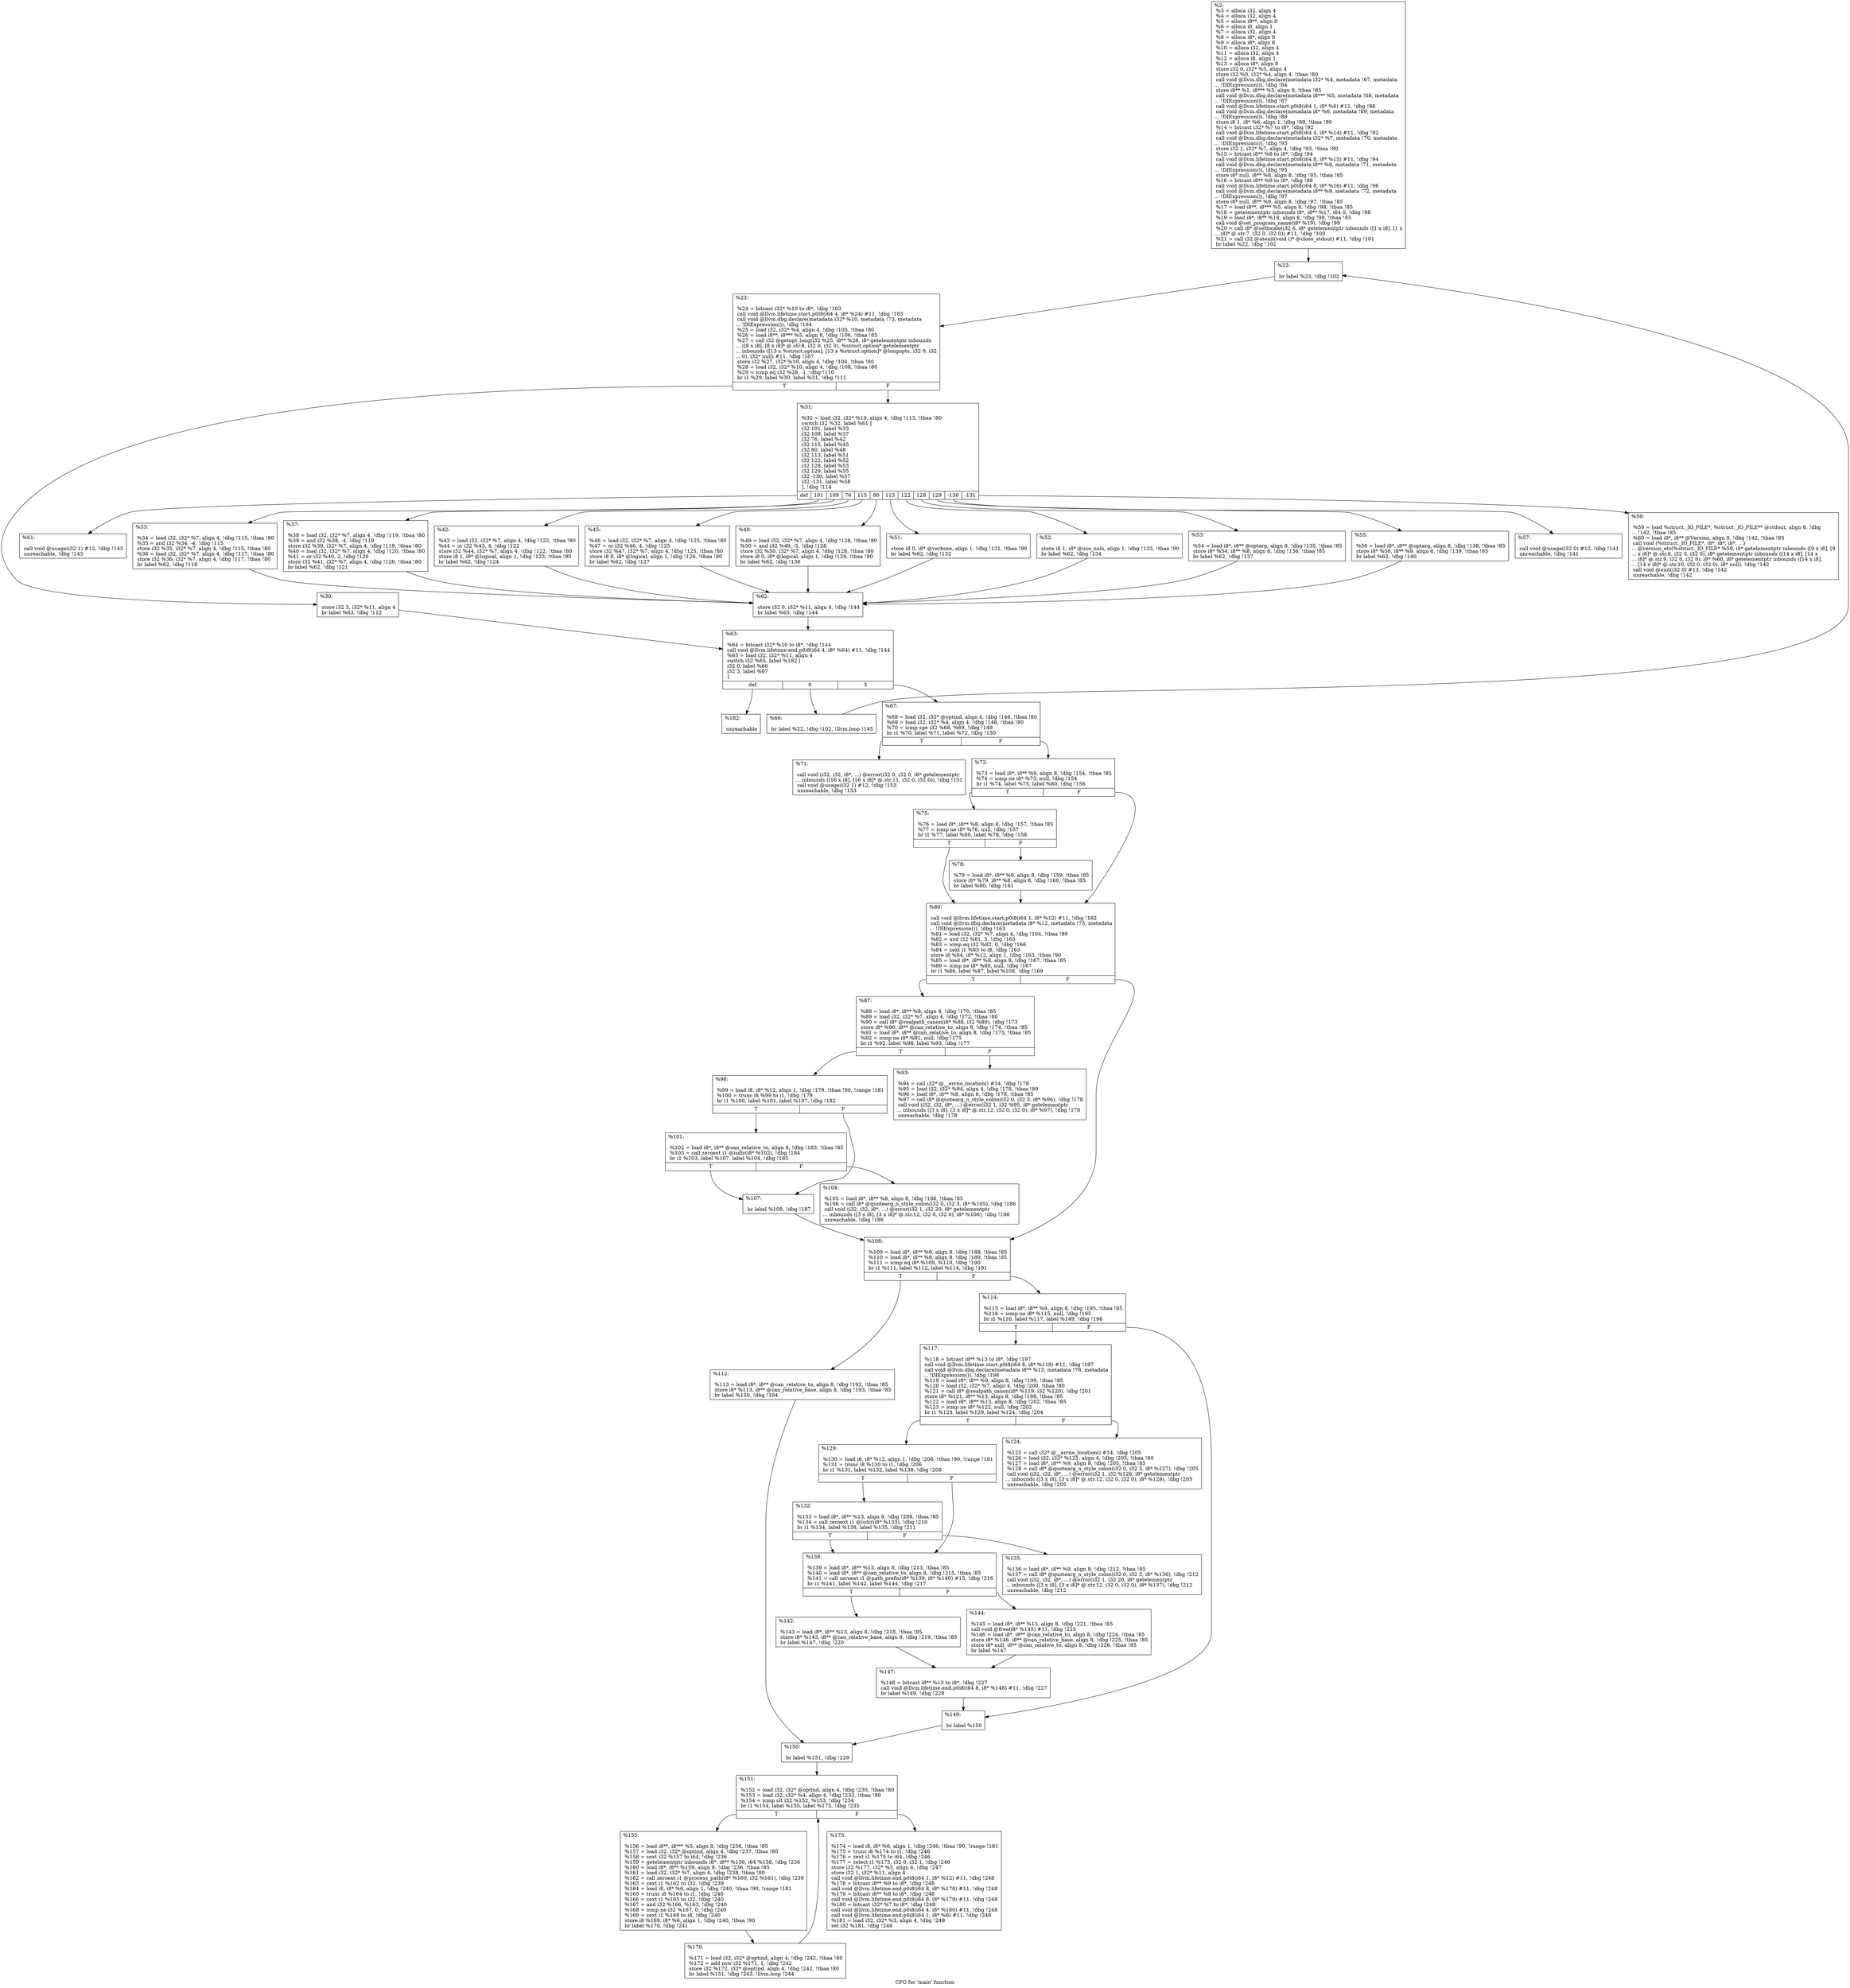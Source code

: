 digraph "CFG for 'main' function" {
	label="CFG for 'main' function";

	Node0xc2d980 [shape=record,label="{%2:\l  %3 = alloca i32, align 4\l  %4 = alloca i32, align 4\l  %5 = alloca i8**, align 8\l  %6 = alloca i8, align 1\l  %7 = alloca i32, align 4\l  %8 = alloca i8*, align 8\l  %9 = alloca i8*, align 8\l  %10 = alloca i32, align 4\l  %11 = alloca i32, align 4\l  %12 = alloca i8, align 1\l  %13 = alloca i8*, align 8\l  store i32 0, i32* %3, align 4\l  store i32 %0, i32* %4, align 4, !tbaa !80\l  call void @llvm.dbg.declare(metadata i32* %4, metadata !67, metadata\l... !DIExpression()), !dbg !84\l  store i8** %1, i8*** %5, align 8, !tbaa !85\l  call void @llvm.dbg.declare(metadata i8*** %5, metadata !68, metadata\l... !DIExpression()), !dbg !87\l  call void @llvm.lifetime.start.p0i8(i64 1, i8* %6) #11, !dbg !88\l  call void @llvm.dbg.declare(metadata i8* %6, metadata !69, metadata\l... !DIExpression()), !dbg !89\l  store i8 1, i8* %6, align 1, !dbg !89, !tbaa !90\l  %14 = bitcast i32* %7 to i8*, !dbg !92\l  call void @llvm.lifetime.start.p0i8(i64 4, i8* %14) #11, !dbg !92\l  call void @llvm.dbg.declare(metadata i32* %7, metadata !70, metadata\l... !DIExpression()), !dbg !93\l  store i32 1, i32* %7, align 4, !dbg !93, !tbaa !80\l  %15 = bitcast i8** %8 to i8*, !dbg !94\l  call void @llvm.lifetime.start.p0i8(i64 8, i8* %15) #11, !dbg !94\l  call void @llvm.dbg.declare(metadata i8** %8, metadata !71, metadata\l... !DIExpression()), !dbg !95\l  store i8* null, i8** %8, align 8, !dbg !95, !tbaa !85\l  %16 = bitcast i8** %9 to i8*, !dbg !96\l  call void @llvm.lifetime.start.p0i8(i64 8, i8* %16) #11, !dbg !96\l  call void @llvm.dbg.declare(metadata i8** %9, metadata !72, metadata\l... !DIExpression()), !dbg !97\l  store i8* null, i8** %9, align 8, !dbg !97, !tbaa !85\l  %17 = load i8**, i8*** %5, align 8, !dbg !98, !tbaa !85\l  %18 = getelementptr inbounds i8*, i8** %17, i64 0, !dbg !98\l  %19 = load i8*, i8** %18, align 8, !dbg !98, !tbaa !85\l  call void @set_program_name(i8* %19), !dbg !99\l  %20 = call i8* @setlocale(i32 6, i8* getelementptr inbounds ([1 x i8], [1 x\l... i8]* @.str.7, i32 0, i32 0)) #11, !dbg !100\l  %21 = call i32 @atexit(void ()* @close_stdout) #11, !dbg !101\l  br label %22, !dbg !102\l}"];
	Node0xc2d980 -> Node0xc2d9d0;
	Node0xc2d9d0 [shape=record,label="{%22:\l\l  br label %23, !dbg !102\l}"];
	Node0xc2d9d0 -> Node0xc2da20;
	Node0xc2da20 [shape=record,label="{%23:\l\l  %24 = bitcast i32* %10 to i8*, !dbg !103\l  call void @llvm.lifetime.start.p0i8(i64 4, i8* %24) #11, !dbg !103\l  call void @llvm.dbg.declare(metadata i32* %10, metadata !73, metadata\l... !DIExpression()), !dbg !104\l  %25 = load i32, i32* %4, align 4, !dbg !105, !tbaa !80\l  %26 = load i8**, i8*** %5, align 8, !dbg !106, !tbaa !85\l  %27 = call i32 @getopt_long(i32 %25, i8** %26, i8* getelementptr inbounds\l... ([8 x i8], [8 x i8]* @.str.8, i32 0, i32 0), %struct.option* getelementptr\l... inbounds ([13 x %struct.option], [13 x %struct.option]* @longopts, i32 0, i32\l... 0), i32* null) #11, !dbg !107\l  store i32 %27, i32* %10, align 4, !dbg !104, !tbaa !80\l  %28 = load i32, i32* %10, align 4, !dbg !108, !tbaa !80\l  %29 = icmp eq i32 %28, -1, !dbg !110\l  br i1 %29, label %30, label %31, !dbg !111\l|{<s0>T|<s1>F}}"];
	Node0xc2da20:s0 -> Node0xc2da70;
	Node0xc2da20:s1 -> Node0xc2dac0;
	Node0xc2da70 [shape=record,label="{%30:\l\l  store i32 3, i32* %11, align 4\l  br label %63, !dbg !112\l}"];
	Node0xc2da70 -> Node0xc2df20;
	Node0xc2dac0 [shape=record,label="{%31:\l\l  %32 = load i32, i32* %10, align 4, !dbg !113, !tbaa !80\l  switch i32 %32, label %61 [\l    i32 101, label %33\l    i32 109, label %37\l    i32 76, label %42\l    i32 115, label %45\l    i32 80, label %48\l    i32 113, label %51\l    i32 122, label %52\l    i32 128, label %53\l    i32 129, label %55\l    i32 -130, label %57\l    i32 -131, label %58\l  ], !dbg !114\l|{<s0>def|<s1>101|<s2>109|<s3>76|<s4>115|<s5>80|<s6>113|<s7>122|<s8>128|<s9>129|<s10>-130|<s11>-131}}"];
	Node0xc2dac0:s0 -> Node0xc2de80;
	Node0xc2dac0:s1 -> Node0xc2db10;
	Node0xc2dac0:s2 -> Node0xc2db60;
	Node0xc2dac0:s3 -> Node0xc2dbb0;
	Node0xc2dac0:s4 -> Node0xc2dc00;
	Node0xc2dac0:s5 -> Node0xc2dc50;
	Node0xc2dac0:s6 -> Node0xc2dca0;
	Node0xc2dac0:s7 -> Node0xc2dcf0;
	Node0xc2dac0:s8 -> Node0xc2dd40;
	Node0xc2dac0:s9 -> Node0xc2dd90;
	Node0xc2dac0:s10 -> Node0xc2dde0;
	Node0xc2dac0:s11 -> Node0xc2de30;
	Node0xc2db10 [shape=record,label="{%33:\l\l  %34 = load i32, i32* %7, align 4, !dbg !115, !tbaa !80\l  %35 = and i32 %34, -4, !dbg !115\l  store i32 %35, i32* %7, align 4, !dbg !115, !tbaa !80\l  %36 = load i32, i32* %7, align 4, !dbg !117, !tbaa !80\l  store i32 %36, i32* %7, align 4, !dbg !117, !tbaa !80\l  br label %62, !dbg !118\l}"];
	Node0xc2db10 -> Node0xc2ded0;
	Node0xc2db60 [shape=record,label="{%37:\l\l  %38 = load i32, i32* %7, align 4, !dbg !119, !tbaa !80\l  %39 = and i32 %38, -4, !dbg !119\l  store i32 %39, i32* %7, align 4, !dbg !119, !tbaa !80\l  %40 = load i32, i32* %7, align 4, !dbg !120, !tbaa !80\l  %41 = or i32 %40, 2, !dbg !120\l  store i32 %41, i32* %7, align 4, !dbg !120, !tbaa !80\l  br label %62, !dbg !121\l}"];
	Node0xc2db60 -> Node0xc2ded0;
	Node0xc2dbb0 [shape=record,label="{%42:\l\l  %43 = load i32, i32* %7, align 4, !dbg !122, !tbaa !80\l  %44 = or i32 %43, 4, !dbg !122\l  store i32 %44, i32* %7, align 4, !dbg !122, !tbaa !80\l  store i8 1, i8* @logical, align 1, !dbg !123, !tbaa !90\l  br label %62, !dbg !124\l}"];
	Node0xc2dbb0 -> Node0xc2ded0;
	Node0xc2dc00 [shape=record,label="{%45:\l\l  %46 = load i32, i32* %7, align 4, !dbg !125, !tbaa !80\l  %47 = or i32 %46, 4, !dbg !125\l  store i32 %47, i32* %7, align 4, !dbg !125, !tbaa !80\l  store i8 0, i8* @logical, align 1, !dbg !126, !tbaa !90\l  br label %62, !dbg !127\l}"];
	Node0xc2dc00 -> Node0xc2ded0;
	Node0xc2dc50 [shape=record,label="{%48:\l\l  %49 = load i32, i32* %7, align 4, !dbg !128, !tbaa !80\l  %50 = and i32 %49, -5, !dbg !128\l  store i32 %50, i32* %7, align 4, !dbg !128, !tbaa !80\l  store i8 0, i8* @logical, align 1, !dbg !129, !tbaa !90\l  br label %62, !dbg !130\l}"];
	Node0xc2dc50 -> Node0xc2ded0;
	Node0xc2dca0 [shape=record,label="{%51:\l\l  store i8 0, i8* @verbose, align 1, !dbg !131, !tbaa !90\l  br label %62, !dbg !132\l}"];
	Node0xc2dca0 -> Node0xc2ded0;
	Node0xc2dcf0 [shape=record,label="{%52:\l\l  store i8 1, i8* @use_nuls, align 1, !dbg !133, !tbaa !90\l  br label %62, !dbg !134\l}"];
	Node0xc2dcf0 -> Node0xc2ded0;
	Node0xc2dd40 [shape=record,label="{%53:\l\l  %54 = load i8*, i8** @optarg, align 8, !dbg !135, !tbaa !85\l  store i8* %54, i8** %8, align 8, !dbg !136, !tbaa !85\l  br label %62, !dbg !137\l}"];
	Node0xc2dd40 -> Node0xc2ded0;
	Node0xc2dd90 [shape=record,label="{%55:\l\l  %56 = load i8*, i8** @optarg, align 8, !dbg !138, !tbaa !85\l  store i8* %56, i8** %9, align 8, !dbg !139, !tbaa !85\l  br label %62, !dbg !140\l}"];
	Node0xc2dd90 -> Node0xc2ded0;
	Node0xc2dde0 [shape=record,label="{%57:\l\l  call void @usage(i32 0) #12, !dbg !141\l  unreachable, !dbg !141\l}"];
	Node0xc2de30 [shape=record,label="{%58:\l\l  %59 = load %struct._IO_FILE*, %struct._IO_FILE** @stdout, align 8, !dbg\l... !142, !tbaa !85\l  %60 = load i8*, i8** @Version, align 8, !dbg !142, !tbaa !85\l  call void (%struct._IO_FILE*, i8*, i8*, i8*, ...)\l... @version_etc(%struct._IO_FILE* %59, i8* getelementptr inbounds ([9 x i8], [9\l... x i8]* @.str.6, i32 0, i32 0), i8* getelementptr inbounds ([14 x i8], [14 x\l... i8]* @.str.9, i32 0, i32 0), i8* %60, i8* getelementptr inbounds ([14 x i8],\l... [14 x i8]* @.str.10, i32 0, i32 0), i8* null), !dbg !142\l  call void @exit(i32 0) #13, !dbg !142\l  unreachable, !dbg !142\l}"];
	Node0xc2de80 [shape=record,label="{%61:\l\l  call void @usage(i32 1) #12, !dbg !143\l  unreachable, !dbg !143\l}"];
	Node0xc2ded0 [shape=record,label="{%62:\l\l  store i32 0, i32* %11, align 4, !dbg !144\l  br label %63, !dbg !144\l}"];
	Node0xc2ded0 -> Node0xc2df20;
	Node0xc2df20 [shape=record,label="{%63:\l\l  %64 = bitcast i32* %10 to i8*, !dbg !144\l  call void @llvm.lifetime.end.p0i8(i64 4, i8* %64) #11, !dbg !144\l  %65 = load i32, i32* %11, align 4\l  switch i32 %65, label %182 [\l    i32 0, label %66\l    i32 3, label %67\l  ]\l|{<s0>def|<s1>0|<s2>3}}"];
	Node0xc2df20:s0 -> Node0xc2e920;
	Node0xc2df20:s1 -> Node0xc2df70;
	Node0xc2df20:s2 -> Node0xc2dfc0;
	Node0xc2df70 [shape=record,label="{%66:\l\l  br label %22, !dbg !102, !llvm.loop !145\l}"];
	Node0xc2df70 -> Node0xc2d9d0;
	Node0xc2dfc0 [shape=record,label="{%67:\l\l  %68 = load i32, i32* @optind, align 4, !dbg !146, !tbaa !80\l  %69 = load i32, i32* %4, align 4, !dbg !148, !tbaa !80\l  %70 = icmp sge i32 %68, %69, !dbg !149\l  br i1 %70, label %71, label %72, !dbg !150\l|{<s0>T|<s1>F}}"];
	Node0xc2dfc0:s0 -> Node0xc2e010;
	Node0xc2dfc0:s1 -> Node0xc2e060;
	Node0xc2e010 [shape=record,label="{%71:\l\l  call void (i32, i32, i8*, ...) @error(i32 0, i32 0, i8* getelementptr\l... inbounds ([16 x i8], [16 x i8]* @.str.11, i32 0, i32 0)), !dbg !151\l  call void @usage(i32 1) #12, !dbg !153\l  unreachable, !dbg !153\l}"];
	Node0xc2e060 [shape=record,label="{%72:\l\l  %73 = load i8*, i8** %9, align 8, !dbg !154, !tbaa !85\l  %74 = icmp ne i8* %73, null, !dbg !154\l  br i1 %74, label %75, label %80, !dbg !156\l|{<s0>T|<s1>F}}"];
	Node0xc2e060:s0 -> Node0xc2e0b0;
	Node0xc2e060:s1 -> Node0xc2e150;
	Node0xc2e0b0 [shape=record,label="{%75:\l\l  %76 = load i8*, i8** %8, align 8, !dbg !157, !tbaa !85\l  %77 = icmp ne i8* %76, null, !dbg !157\l  br i1 %77, label %80, label %78, !dbg !158\l|{<s0>T|<s1>F}}"];
	Node0xc2e0b0:s0 -> Node0xc2e150;
	Node0xc2e0b0:s1 -> Node0xc2e100;
	Node0xc2e100 [shape=record,label="{%78:\l\l  %79 = load i8*, i8** %9, align 8, !dbg !159, !tbaa !85\l  store i8* %79, i8** %8, align 8, !dbg !160, !tbaa !85\l  br label %80, !dbg !161\l}"];
	Node0xc2e100 -> Node0xc2e150;
	Node0xc2e150 [shape=record,label="{%80:\l\l  call void @llvm.lifetime.start.p0i8(i64 1, i8* %12) #11, !dbg !162\l  call void @llvm.dbg.declare(metadata i8* %12, metadata !75, metadata\l... !DIExpression()), !dbg !163\l  %81 = load i32, i32* %7, align 4, !dbg !164, !tbaa !80\l  %82 = and i32 %81, 3, !dbg !165\l  %83 = icmp eq i32 %82, 0, !dbg !166\l  %84 = zext i1 %83 to i8, !dbg !163\l  store i8 %84, i8* %12, align 1, !dbg !163, !tbaa !90\l  %85 = load i8*, i8** %8, align 8, !dbg !167, !tbaa !85\l  %86 = icmp ne i8* %85, null, !dbg !167\l  br i1 %86, label %87, label %108, !dbg !169\l|{<s0>T|<s1>F}}"];
	Node0xc2e150:s0 -> Node0xc2e1a0;
	Node0xc2e150:s1 -> Node0xc2e380;
	Node0xc2e1a0 [shape=record,label="{%87:\l\l  %88 = load i8*, i8** %8, align 8, !dbg !170, !tbaa !85\l  %89 = load i32, i32* %7, align 4, !dbg !172, !tbaa !80\l  %90 = call i8* @realpath_canon(i8* %88, i32 %89), !dbg !173\l  store i8* %90, i8** @can_relative_to, align 8, !dbg !174, !tbaa !85\l  %91 = load i8*, i8** @can_relative_to, align 8, !dbg !175, !tbaa !85\l  %92 = icmp ne i8* %91, null, !dbg !175\l  br i1 %92, label %98, label %93, !dbg !177\l|{<s0>T|<s1>F}}"];
	Node0xc2e1a0:s0 -> Node0xc2e240;
	Node0xc2e1a0:s1 -> Node0xc2e1f0;
	Node0xc2e1f0 [shape=record,label="{%93:\l\l  %94 = call i32* @__errno_location() #14, !dbg !178\l  %95 = load i32, i32* %94, align 4, !dbg !178, !tbaa !80\l  %96 = load i8*, i8** %8, align 8, !dbg !178, !tbaa !85\l  %97 = call i8* @quotearg_n_style_colon(i32 0, i32 3, i8* %96), !dbg !178\l  call void (i32, i32, i8*, ...) @error(i32 1, i32 %95, i8* getelementptr\l... inbounds ([3 x i8], [3 x i8]* @.str.12, i32 0, i32 0), i8* %97), !dbg !178\l  unreachable, !dbg !178\l}"];
	Node0xc2e240 [shape=record,label="{%98:\l\l  %99 = load i8, i8* %12, align 1, !dbg !179, !tbaa !90, !range !181\l  %100 = trunc i8 %99 to i1, !dbg !179\l  br i1 %100, label %101, label %107, !dbg !182\l|{<s0>T|<s1>F}}"];
	Node0xc2e240:s0 -> Node0xc2e290;
	Node0xc2e240:s1 -> Node0xc2e330;
	Node0xc2e290 [shape=record,label="{%101:\l\l  %102 = load i8*, i8** @can_relative_to, align 8, !dbg !183, !tbaa !85\l  %103 = call zeroext i1 @isdir(i8* %102), !dbg !184\l  br i1 %103, label %107, label %104, !dbg !185\l|{<s0>T|<s1>F}}"];
	Node0xc2e290:s0 -> Node0xc2e330;
	Node0xc2e290:s1 -> Node0xc2e2e0;
	Node0xc2e2e0 [shape=record,label="{%104:\l\l  %105 = load i8*, i8** %8, align 8, !dbg !186, !tbaa !85\l  %106 = call i8* @quotearg_n_style_colon(i32 0, i32 3, i8* %105), !dbg !186\l  call void (i32, i32, i8*, ...) @error(i32 1, i32 20, i8* getelementptr\l... inbounds ([3 x i8], [3 x i8]* @.str.12, i32 0, i32 0), i8* %106), !dbg !186\l  unreachable, !dbg !186\l}"];
	Node0xc2e330 [shape=record,label="{%107:\l\l  br label %108, !dbg !187\l}"];
	Node0xc2e330 -> Node0xc2e380;
	Node0xc2e380 [shape=record,label="{%108:\l\l  %109 = load i8*, i8** %9, align 8, !dbg !188, !tbaa !85\l  %110 = load i8*, i8** %8, align 8, !dbg !189, !tbaa !85\l  %111 = icmp eq i8* %109, %110, !dbg !190\l  br i1 %111, label %112, label %114, !dbg !191\l|{<s0>T|<s1>F}}"];
	Node0xc2e380:s0 -> Node0xc2e3d0;
	Node0xc2e380:s1 -> Node0xc2e420;
	Node0xc2e3d0 [shape=record,label="{%112:\l\l  %113 = load i8*, i8** @can_relative_to, align 8, !dbg !192, !tbaa !85\l  store i8* %113, i8** @can_relative_base, align 8, !dbg !193, !tbaa !85\l  br label %150, !dbg !194\l}"];
	Node0xc2e3d0 -> Node0xc2e790;
	Node0xc2e420 [shape=record,label="{%114:\l\l  %115 = load i8*, i8** %9, align 8, !dbg !195, !tbaa !85\l  %116 = icmp ne i8* %115, null, !dbg !195\l  br i1 %116, label %117, label %149, !dbg !196\l|{<s0>T|<s1>F}}"];
	Node0xc2e420:s0 -> Node0xc2e470;
	Node0xc2e420:s1 -> Node0xc2e740;
	Node0xc2e470 [shape=record,label="{%117:\l\l  %118 = bitcast i8** %13 to i8*, !dbg !197\l  call void @llvm.lifetime.start.p0i8(i64 8, i8* %118) #11, !dbg !197\l  call void @llvm.dbg.declare(metadata i8** %13, metadata !76, metadata\l... !DIExpression()), !dbg !198\l  %119 = load i8*, i8** %9, align 8, !dbg !199, !tbaa !85\l  %120 = load i32, i32* %7, align 4, !dbg !200, !tbaa !80\l  %121 = call i8* @realpath_canon(i8* %119, i32 %120), !dbg !201\l  store i8* %121, i8** %13, align 8, !dbg !198, !tbaa !85\l  %122 = load i8*, i8** %13, align 8, !dbg !202, !tbaa !85\l  %123 = icmp ne i8* %122, null, !dbg !202\l  br i1 %123, label %129, label %124, !dbg !204\l|{<s0>T|<s1>F}}"];
	Node0xc2e470:s0 -> Node0xc2e510;
	Node0xc2e470:s1 -> Node0xc2e4c0;
	Node0xc2e4c0 [shape=record,label="{%124:\l\l  %125 = call i32* @__errno_location() #14, !dbg !205\l  %126 = load i32, i32* %125, align 4, !dbg !205, !tbaa !80\l  %127 = load i8*, i8** %9, align 8, !dbg !205, !tbaa !85\l  %128 = call i8* @quotearg_n_style_colon(i32 0, i32 3, i8* %127), !dbg !205\l  call void (i32, i32, i8*, ...) @error(i32 1, i32 %126, i8* getelementptr\l... inbounds ([3 x i8], [3 x i8]* @.str.12, i32 0, i32 0), i8* %128), !dbg !205\l  unreachable, !dbg !205\l}"];
	Node0xc2e510 [shape=record,label="{%129:\l\l  %130 = load i8, i8* %12, align 1, !dbg !206, !tbaa !90, !range !181\l  %131 = trunc i8 %130 to i1, !dbg !206\l  br i1 %131, label %132, label %138, !dbg !208\l|{<s0>T|<s1>F}}"];
	Node0xc2e510:s0 -> Node0xc2e560;
	Node0xc2e510:s1 -> Node0xc2e600;
	Node0xc2e560 [shape=record,label="{%132:\l\l  %133 = load i8*, i8** %13, align 8, !dbg !209, !tbaa !85\l  %134 = call zeroext i1 @isdir(i8* %133), !dbg !210\l  br i1 %134, label %138, label %135, !dbg !211\l|{<s0>T|<s1>F}}"];
	Node0xc2e560:s0 -> Node0xc2e600;
	Node0xc2e560:s1 -> Node0xc2e5b0;
	Node0xc2e5b0 [shape=record,label="{%135:\l\l  %136 = load i8*, i8** %9, align 8, !dbg !212, !tbaa !85\l  %137 = call i8* @quotearg_n_style_colon(i32 0, i32 3, i8* %136), !dbg !212\l  call void (i32, i32, i8*, ...) @error(i32 1, i32 20, i8* getelementptr\l... inbounds ([3 x i8], [3 x i8]* @.str.12, i32 0, i32 0), i8* %137), !dbg !212\l  unreachable, !dbg !212\l}"];
	Node0xc2e600 [shape=record,label="{%138:\l\l  %139 = load i8*, i8** %13, align 8, !dbg !213, !tbaa !85\l  %140 = load i8*, i8** @can_relative_to, align 8, !dbg !215, !tbaa !85\l  %141 = call zeroext i1 @path_prefix(i8* %139, i8* %140) #15, !dbg !216\l  br i1 %141, label %142, label %144, !dbg !217\l|{<s0>T|<s1>F}}"];
	Node0xc2e600:s0 -> Node0xc2e650;
	Node0xc2e600:s1 -> Node0xc2e6a0;
	Node0xc2e650 [shape=record,label="{%142:\l\l  %143 = load i8*, i8** %13, align 8, !dbg !218, !tbaa !85\l  store i8* %143, i8** @can_relative_base, align 8, !dbg !219, !tbaa !85\l  br label %147, !dbg !220\l}"];
	Node0xc2e650 -> Node0xc2e6f0;
	Node0xc2e6a0 [shape=record,label="{%144:\l\l  %145 = load i8*, i8** %13, align 8, !dbg !221, !tbaa !85\l  call void @free(i8* %145) #11, !dbg !223\l  %146 = load i8*, i8** @can_relative_to, align 8, !dbg !224, !tbaa !85\l  store i8* %146, i8** @can_relative_base, align 8, !dbg !225, !tbaa !85\l  store i8* null, i8** @can_relative_to, align 8, !dbg !226, !tbaa !85\l  br label %147\l}"];
	Node0xc2e6a0 -> Node0xc2e6f0;
	Node0xc2e6f0 [shape=record,label="{%147:\l\l  %148 = bitcast i8** %13 to i8*, !dbg !227\l  call void @llvm.lifetime.end.p0i8(i64 8, i8* %148) #11, !dbg !227\l  br label %149, !dbg !228\l}"];
	Node0xc2e6f0 -> Node0xc2e740;
	Node0xc2e740 [shape=record,label="{%149:\l\l  br label %150\l}"];
	Node0xc2e740 -> Node0xc2e790;
	Node0xc2e790 [shape=record,label="{%150:\l\l  br label %151, !dbg !229\l}"];
	Node0xc2e790 -> Node0xc2e7e0;
	Node0xc2e7e0 [shape=record,label="{%151:\l\l  %152 = load i32, i32* @optind, align 4, !dbg !230, !tbaa !80\l  %153 = load i32, i32* %4, align 4, !dbg !233, !tbaa !80\l  %154 = icmp slt i32 %152, %153, !dbg !234\l  br i1 %154, label %155, label %173, !dbg !235\l|{<s0>T|<s1>F}}"];
	Node0xc2e7e0:s0 -> Node0xc2e830;
	Node0xc2e7e0:s1 -> Node0xc2e8d0;
	Node0xc2e830 [shape=record,label="{%155:\l\l  %156 = load i8**, i8*** %5, align 8, !dbg !236, !tbaa !85\l  %157 = load i32, i32* @optind, align 4, !dbg !237, !tbaa !80\l  %158 = sext i32 %157 to i64, !dbg !236\l  %159 = getelementptr inbounds i8*, i8** %156, i64 %158, !dbg !236\l  %160 = load i8*, i8** %159, align 8, !dbg !236, !tbaa !85\l  %161 = load i32, i32* %7, align 4, !dbg !238, !tbaa !80\l  %162 = call zeroext i1 @process_path(i8* %160, i32 %161), !dbg !239\l  %163 = zext i1 %162 to i32, !dbg !239\l  %164 = load i8, i8* %6, align 1, !dbg !240, !tbaa !90, !range !181\l  %165 = trunc i8 %164 to i1, !dbg !240\l  %166 = zext i1 %165 to i32, !dbg !240\l  %167 = and i32 %166, %163, !dbg !240\l  %168 = icmp ne i32 %167, 0, !dbg !240\l  %169 = zext i1 %168 to i8, !dbg !240\l  store i8 %169, i8* %6, align 1, !dbg !240, !tbaa !90\l  br label %170, !dbg !241\l}"];
	Node0xc2e830 -> Node0xc2e880;
	Node0xc2e880 [shape=record,label="{%170:\l\l  %171 = load i32, i32* @optind, align 4, !dbg !242, !tbaa !80\l  %172 = add nsw i32 %171, 1, !dbg !242\l  store i32 %172, i32* @optind, align 4, !dbg !242, !tbaa !80\l  br label %151, !dbg !243, !llvm.loop !244\l}"];
	Node0xc2e880 -> Node0xc2e7e0;
	Node0xc2e8d0 [shape=record,label="{%173:\l\l  %174 = load i8, i8* %6, align 1, !dbg !246, !tbaa !90, !range !181\l  %175 = trunc i8 %174 to i1, !dbg !246\l  %176 = zext i1 %175 to i64, !dbg !246\l  %177 = select i1 %175, i32 0, i32 1, !dbg !246\l  store i32 %177, i32* %3, align 4, !dbg !247\l  store i32 1, i32* %11, align 4\l  call void @llvm.lifetime.end.p0i8(i64 1, i8* %12) #11, !dbg !248\l  %178 = bitcast i8** %9 to i8*, !dbg !248\l  call void @llvm.lifetime.end.p0i8(i64 8, i8* %178) #11, !dbg !248\l  %179 = bitcast i8** %8 to i8*, !dbg !248\l  call void @llvm.lifetime.end.p0i8(i64 8, i8* %179) #11, !dbg !248\l  %180 = bitcast i32* %7 to i8*, !dbg !248\l  call void @llvm.lifetime.end.p0i8(i64 4, i8* %180) #11, !dbg !248\l  call void @llvm.lifetime.end.p0i8(i64 1, i8* %6) #11, !dbg !248\l  %181 = load i32, i32* %3, align 4, !dbg !248\l  ret i32 %181, !dbg !248\l}"];
	Node0xc2e920 [shape=record,label="{%182:\l\l  unreachable\l}"];
}
